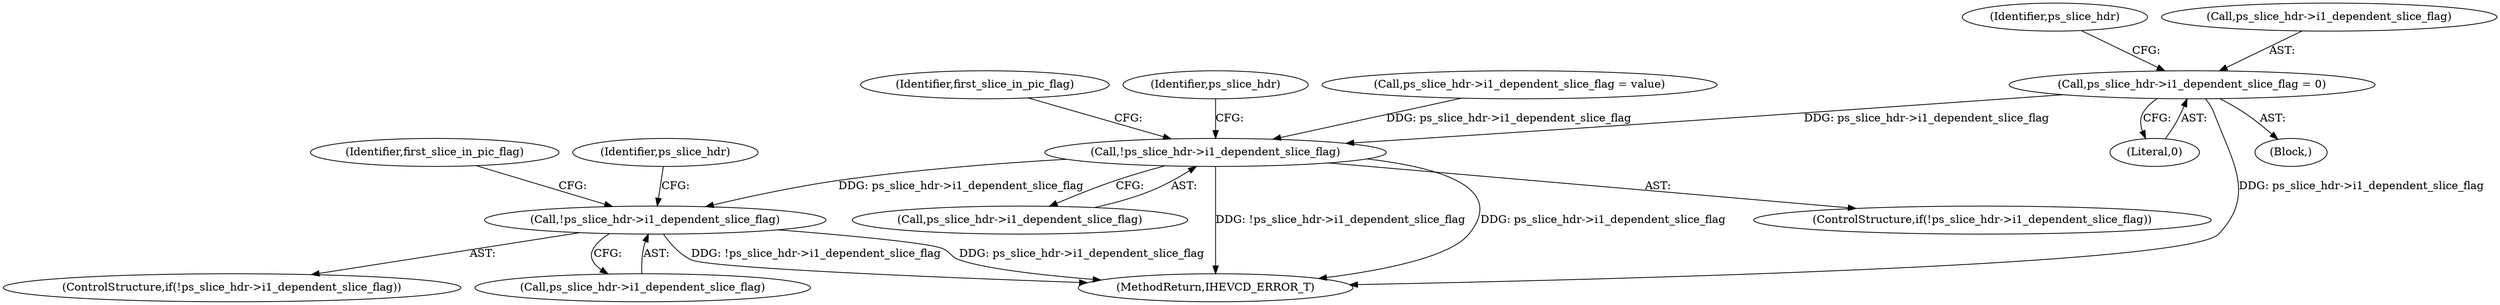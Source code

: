 digraph "0_Android_913d9e8d93d6b81bb8eac3fc2c1426651f5b259d@pointer" {
"1000468" [label="(Call,ps_slice_hdr->i1_dependent_slice_flag = 0)"];
"1000551" [label="(Call,!ps_slice_hdr->i1_dependent_slice_flag)"];
"1002459" [label="(Call,!ps_slice_hdr->i1_dependent_slice_flag)"];
"1000472" [label="(Literal,0)"];
"1002503" [label="(Identifier,first_slice_in_pic_flag)"];
"1002458" [label="(ControlStructure,if(!ps_slice_hdr->i1_dependent_slice_flag))"];
"1000552" [label="(Call,ps_slice_hdr->i1_dependent_slice_flag)"];
"1002459" [label="(Call,!ps_slice_hdr->i1_dependent_slice_flag)"];
"1001618" [label="(Identifier,first_slice_in_pic_flag)"];
"1000475" [label="(Identifier,ps_slice_hdr)"];
"1000551" [label="(Call,!ps_slice_hdr->i1_dependent_slice_flag)"];
"1002620" [label="(MethodReturn,IHEVCD_ERROR_T)"];
"1000558" [label="(Identifier,ps_slice_hdr)"];
"1000550" [label="(ControlStructure,if(!ps_slice_hdr->i1_dependent_slice_flag))"];
"1000467" [label="(Block,)"];
"1000468" [label="(Call,ps_slice_hdr->i1_dependent_slice_flag = 0)"];
"1002460" [label="(Call,ps_slice_hdr->i1_dependent_slice_flag)"];
"1000461" [label="(Call,ps_slice_hdr->i1_dependent_slice_flag = value)"];
"1000469" [label="(Call,ps_slice_hdr->i1_dependent_slice_flag)"];
"1002466" [label="(Identifier,ps_slice_hdr)"];
"1000468" -> "1000467"  [label="AST: "];
"1000468" -> "1000472"  [label="CFG: "];
"1000469" -> "1000468"  [label="AST: "];
"1000472" -> "1000468"  [label="AST: "];
"1000475" -> "1000468"  [label="CFG: "];
"1000468" -> "1002620"  [label="DDG: ps_slice_hdr->i1_dependent_slice_flag"];
"1000468" -> "1000551"  [label="DDG: ps_slice_hdr->i1_dependent_slice_flag"];
"1000551" -> "1000550"  [label="AST: "];
"1000551" -> "1000552"  [label="CFG: "];
"1000552" -> "1000551"  [label="AST: "];
"1000558" -> "1000551"  [label="CFG: "];
"1001618" -> "1000551"  [label="CFG: "];
"1000551" -> "1002620"  [label="DDG: !ps_slice_hdr->i1_dependent_slice_flag"];
"1000551" -> "1002620"  [label="DDG: ps_slice_hdr->i1_dependent_slice_flag"];
"1000461" -> "1000551"  [label="DDG: ps_slice_hdr->i1_dependent_slice_flag"];
"1000551" -> "1002459"  [label="DDG: ps_slice_hdr->i1_dependent_slice_flag"];
"1002459" -> "1002458"  [label="AST: "];
"1002459" -> "1002460"  [label="CFG: "];
"1002460" -> "1002459"  [label="AST: "];
"1002466" -> "1002459"  [label="CFG: "];
"1002503" -> "1002459"  [label="CFG: "];
"1002459" -> "1002620"  [label="DDG: !ps_slice_hdr->i1_dependent_slice_flag"];
"1002459" -> "1002620"  [label="DDG: ps_slice_hdr->i1_dependent_slice_flag"];
}
